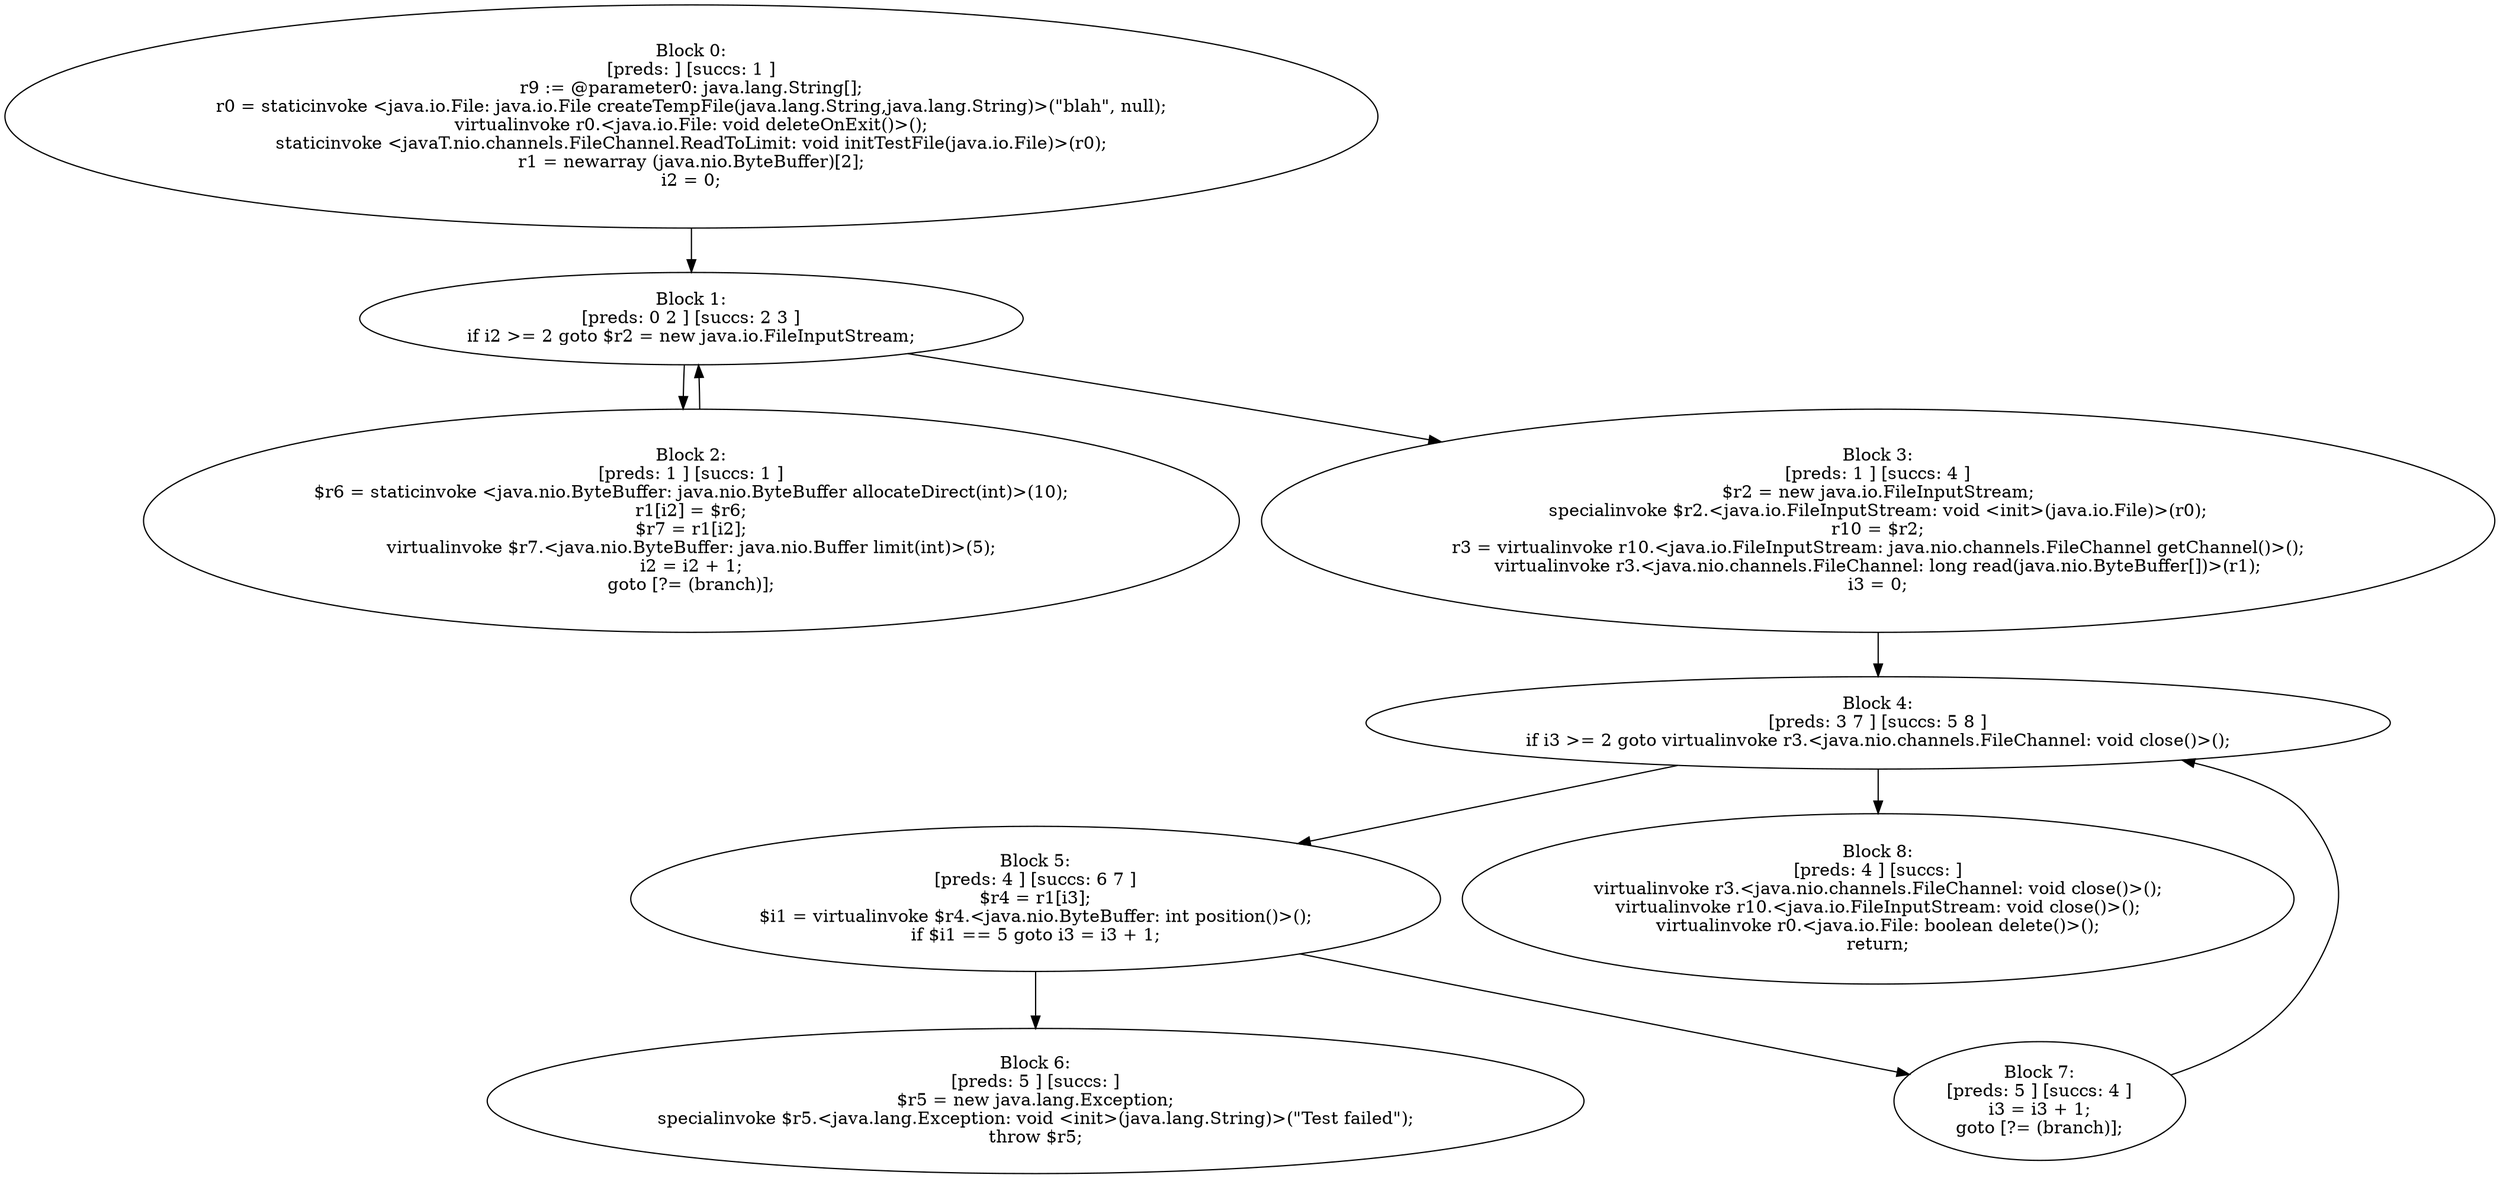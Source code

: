 digraph "unitGraph" {
    "Block 0:
[preds: ] [succs: 1 ]
r9 := @parameter0: java.lang.String[];
r0 = staticinvoke <java.io.File: java.io.File createTempFile(java.lang.String,java.lang.String)>(\"blah\", null);
virtualinvoke r0.<java.io.File: void deleteOnExit()>();
staticinvoke <javaT.nio.channels.FileChannel.ReadToLimit: void initTestFile(java.io.File)>(r0);
r1 = newarray (java.nio.ByteBuffer)[2];
i2 = 0;
"
    "Block 1:
[preds: 0 2 ] [succs: 2 3 ]
if i2 >= 2 goto $r2 = new java.io.FileInputStream;
"
    "Block 2:
[preds: 1 ] [succs: 1 ]
$r6 = staticinvoke <java.nio.ByteBuffer: java.nio.ByteBuffer allocateDirect(int)>(10);
r1[i2] = $r6;
$r7 = r1[i2];
virtualinvoke $r7.<java.nio.ByteBuffer: java.nio.Buffer limit(int)>(5);
i2 = i2 + 1;
goto [?= (branch)];
"
    "Block 3:
[preds: 1 ] [succs: 4 ]
$r2 = new java.io.FileInputStream;
specialinvoke $r2.<java.io.FileInputStream: void <init>(java.io.File)>(r0);
r10 = $r2;
r3 = virtualinvoke r10.<java.io.FileInputStream: java.nio.channels.FileChannel getChannel()>();
virtualinvoke r3.<java.nio.channels.FileChannel: long read(java.nio.ByteBuffer[])>(r1);
i3 = 0;
"
    "Block 4:
[preds: 3 7 ] [succs: 5 8 ]
if i3 >= 2 goto virtualinvoke r3.<java.nio.channels.FileChannel: void close()>();
"
    "Block 5:
[preds: 4 ] [succs: 6 7 ]
$r4 = r1[i3];
$i1 = virtualinvoke $r4.<java.nio.ByteBuffer: int position()>();
if $i1 == 5 goto i3 = i3 + 1;
"
    "Block 6:
[preds: 5 ] [succs: ]
$r5 = new java.lang.Exception;
specialinvoke $r5.<java.lang.Exception: void <init>(java.lang.String)>(\"Test failed\");
throw $r5;
"
    "Block 7:
[preds: 5 ] [succs: 4 ]
i3 = i3 + 1;
goto [?= (branch)];
"
    "Block 8:
[preds: 4 ] [succs: ]
virtualinvoke r3.<java.nio.channels.FileChannel: void close()>();
virtualinvoke r10.<java.io.FileInputStream: void close()>();
virtualinvoke r0.<java.io.File: boolean delete()>();
return;
"
    "Block 0:
[preds: ] [succs: 1 ]
r9 := @parameter0: java.lang.String[];
r0 = staticinvoke <java.io.File: java.io.File createTempFile(java.lang.String,java.lang.String)>(\"blah\", null);
virtualinvoke r0.<java.io.File: void deleteOnExit()>();
staticinvoke <javaT.nio.channels.FileChannel.ReadToLimit: void initTestFile(java.io.File)>(r0);
r1 = newarray (java.nio.ByteBuffer)[2];
i2 = 0;
"->"Block 1:
[preds: 0 2 ] [succs: 2 3 ]
if i2 >= 2 goto $r2 = new java.io.FileInputStream;
";
    "Block 1:
[preds: 0 2 ] [succs: 2 3 ]
if i2 >= 2 goto $r2 = new java.io.FileInputStream;
"->"Block 2:
[preds: 1 ] [succs: 1 ]
$r6 = staticinvoke <java.nio.ByteBuffer: java.nio.ByteBuffer allocateDirect(int)>(10);
r1[i2] = $r6;
$r7 = r1[i2];
virtualinvoke $r7.<java.nio.ByteBuffer: java.nio.Buffer limit(int)>(5);
i2 = i2 + 1;
goto [?= (branch)];
";
    "Block 1:
[preds: 0 2 ] [succs: 2 3 ]
if i2 >= 2 goto $r2 = new java.io.FileInputStream;
"->"Block 3:
[preds: 1 ] [succs: 4 ]
$r2 = new java.io.FileInputStream;
specialinvoke $r2.<java.io.FileInputStream: void <init>(java.io.File)>(r0);
r10 = $r2;
r3 = virtualinvoke r10.<java.io.FileInputStream: java.nio.channels.FileChannel getChannel()>();
virtualinvoke r3.<java.nio.channels.FileChannel: long read(java.nio.ByteBuffer[])>(r1);
i3 = 0;
";
    "Block 2:
[preds: 1 ] [succs: 1 ]
$r6 = staticinvoke <java.nio.ByteBuffer: java.nio.ByteBuffer allocateDirect(int)>(10);
r1[i2] = $r6;
$r7 = r1[i2];
virtualinvoke $r7.<java.nio.ByteBuffer: java.nio.Buffer limit(int)>(5);
i2 = i2 + 1;
goto [?= (branch)];
"->"Block 1:
[preds: 0 2 ] [succs: 2 3 ]
if i2 >= 2 goto $r2 = new java.io.FileInputStream;
";
    "Block 3:
[preds: 1 ] [succs: 4 ]
$r2 = new java.io.FileInputStream;
specialinvoke $r2.<java.io.FileInputStream: void <init>(java.io.File)>(r0);
r10 = $r2;
r3 = virtualinvoke r10.<java.io.FileInputStream: java.nio.channels.FileChannel getChannel()>();
virtualinvoke r3.<java.nio.channels.FileChannel: long read(java.nio.ByteBuffer[])>(r1);
i3 = 0;
"->"Block 4:
[preds: 3 7 ] [succs: 5 8 ]
if i3 >= 2 goto virtualinvoke r3.<java.nio.channels.FileChannel: void close()>();
";
    "Block 4:
[preds: 3 7 ] [succs: 5 8 ]
if i3 >= 2 goto virtualinvoke r3.<java.nio.channels.FileChannel: void close()>();
"->"Block 5:
[preds: 4 ] [succs: 6 7 ]
$r4 = r1[i3];
$i1 = virtualinvoke $r4.<java.nio.ByteBuffer: int position()>();
if $i1 == 5 goto i3 = i3 + 1;
";
    "Block 4:
[preds: 3 7 ] [succs: 5 8 ]
if i3 >= 2 goto virtualinvoke r3.<java.nio.channels.FileChannel: void close()>();
"->"Block 8:
[preds: 4 ] [succs: ]
virtualinvoke r3.<java.nio.channels.FileChannel: void close()>();
virtualinvoke r10.<java.io.FileInputStream: void close()>();
virtualinvoke r0.<java.io.File: boolean delete()>();
return;
";
    "Block 5:
[preds: 4 ] [succs: 6 7 ]
$r4 = r1[i3];
$i1 = virtualinvoke $r4.<java.nio.ByteBuffer: int position()>();
if $i1 == 5 goto i3 = i3 + 1;
"->"Block 6:
[preds: 5 ] [succs: ]
$r5 = new java.lang.Exception;
specialinvoke $r5.<java.lang.Exception: void <init>(java.lang.String)>(\"Test failed\");
throw $r5;
";
    "Block 5:
[preds: 4 ] [succs: 6 7 ]
$r4 = r1[i3];
$i1 = virtualinvoke $r4.<java.nio.ByteBuffer: int position()>();
if $i1 == 5 goto i3 = i3 + 1;
"->"Block 7:
[preds: 5 ] [succs: 4 ]
i3 = i3 + 1;
goto [?= (branch)];
";
    "Block 7:
[preds: 5 ] [succs: 4 ]
i3 = i3 + 1;
goto [?= (branch)];
"->"Block 4:
[preds: 3 7 ] [succs: 5 8 ]
if i3 >= 2 goto virtualinvoke r3.<java.nio.channels.FileChannel: void close()>();
";
}
